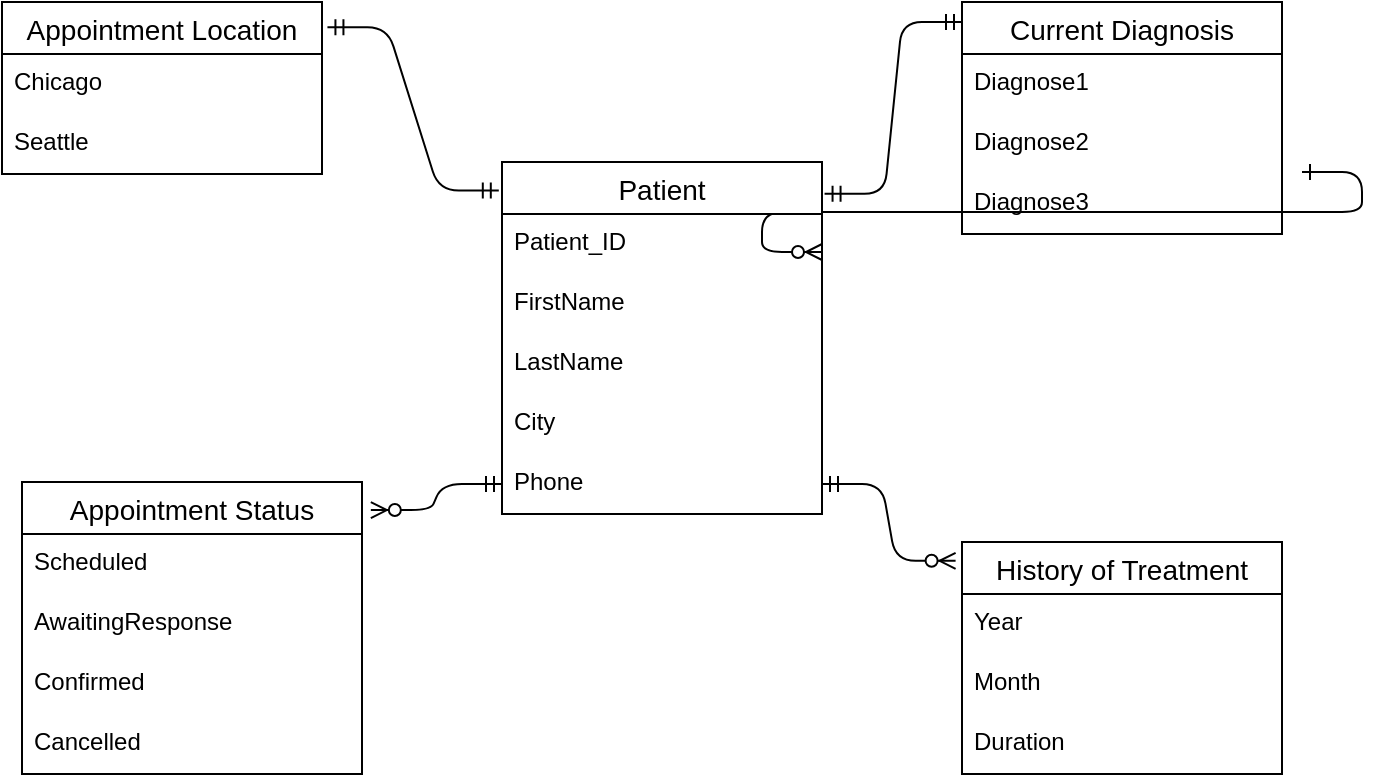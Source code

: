 <mxfile version="14.2.9" type="github">
  <diagram id="R2lEEEUBdFMjLlhIrx00" name="Page-1">
    <mxGraphModel dx="1038" dy="548" grid="1" gridSize="10" guides="1" tooltips="1" connect="1" arrows="1" fold="1" page="1" pageScale="1" pageWidth="850" pageHeight="1100" math="0" shadow="0" extFonts="Permanent Marker^https://fonts.googleapis.com/css?family=Permanent+Marker">
      <root>
        <mxCell id="0" />
        <mxCell id="1" parent="0" />
        <mxCell id="C-vyLk0tnHw3VtMMgP7b-12" value="" style="edgeStyle=entityRelationEdgeStyle;endArrow=ERzeroToMany;startArrow=ERone;endFill=1;startFill=0;" parent="1" target="C-vyLk0tnHw3VtMMgP7b-17" edge="1">
          <mxGeometry width="100" height="100" relative="1" as="geometry">
            <mxPoint x="700" y="165" as="sourcePoint" />
            <mxPoint x="460" y="205" as="targetPoint" />
          </mxGeometry>
        </mxCell>
        <mxCell id="UvURQzmRQDQaLvFGAEzl-23" value="Appointment Status" style="swimlane;fontStyle=0;childLayout=stackLayout;horizontal=1;startSize=26;horizontalStack=0;resizeParent=1;resizeParentMax=0;resizeLast=0;collapsible=1;marginBottom=0;align=center;fontSize=14;" vertex="1" parent="1">
          <mxGeometry x="60" y="320" width="170" height="146" as="geometry" />
        </mxCell>
        <mxCell id="UvURQzmRQDQaLvFGAEzl-25" value="Scheduled" style="text;strokeColor=none;fillColor=none;spacingLeft=4;spacingRight=4;overflow=hidden;rotatable=0;points=[[0,0.5],[1,0.5]];portConstraint=eastwest;fontSize=12;" vertex="1" parent="UvURQzmRQDQaLvFGAEzl-23">
          <mxGeometry y="26" width="170" height="30" as="geometry" />
        </mxCell>
        <mxCell id="UvURQzmRQDQaLvFGAEzl-26" value="AwaitingResponse" style="text;strokeColor=none;fillColor=none;spacingLeft=4;spacingRight=4;overflow=hidden;rotatable=0;points=[[0,0.5],[1,0.5]];portConstraint=eastwest;fontSize=12;" vertex="1" parent="UvURQzmRQDQaLvFGAEzl-23">
          <mxGeometry y="56" width="170" height="30" as="geometry" />
        </mxCell>
        <mxCell id="UvURQzmRQDQaLvFGAEzl-115" value="Confirmed" style="text;strokeColor=none;fillColor=none;spacingLeft=4;spacingRight=4;overflow=hidden;rotatable=0;points=[[0,0.5],[1,0.5]];portConstraint=eastwest;fontSize=12;" vertex="1" parent="UvURQzmRQDQaLvFGAEzl-23">
          <mxGeometry y="86" width="170" height="30" as="geometry" />
        </mxCell>
        <mxCell id="UvURQzmRQDQaLvFGAEzl-116" value="Cancelled" style="text;strokeColor=none;fillColor=none;spacingLeft=4;spacingRight=4;overflow=hidden;rotatable=0;points=[[0,0.5],[1,0.5]];portConstraint=eastwest;fontSize=12;" vertex="1" parent="UvURQzmRQDQaLvFGAEzl-23">
          <mxGeometry y="116" width="170" height="30" as="geometry" />
        </mxCell>
        <mxCell id="UvURQzmRQDQaLvFGAEzl-66" value="Appointment Location" style="swimlane;fontStyle=0;childLayout=stackLayout;horizontal=1;startSize=26;horizontalStack=0;resizeParent=1;resizeParentMax=0;resizeLast=0;collapsible=1;marginBottom=0;align=center;fontSize=14;" vertex="1" parent="1">
          <mxGeometry x="50" y="80" width="160" height="86" as="geometry" />
        </mxCell>
        <mxCell id="UvURQzmRQDQaLvFGAEzl-67" value="Chicago" style="text;strokeColor=none;fillColor=none;spacingLeft=4;spacingRight=4;overflow=hidden;rotatable=0;points=[[0,0.5],[1,0.5]];portConstraint=eastwest;fontSize=12;" vertex="1" parent="UvURQzmRQDQaLvFGAEzl-66">
          <mxGeometry y="26" width="160" height="30" as="geometry" />
        </mxCell>
        <mxCell id="UvURQzmRQDQaLvFGAEzl-68" value="Seattle" style="text;strokeColor=none;fillColor=none;spacingLeft=4;spacingRight=4;overflow=hidden;rotatable=0;points=[[0,0.5],[1,0.5]];portConstraint=eastwest;fontSize=12;" vertex="1" parent="UvURQzmRQDQaLvFGAEzl-66">
          <mxGeometry y="56" width="160" height="30" as="geometry" />
        </mxCell>
        <mxCell id="UvURQzmRQDQaLvFGAEzl-70" value="Patient" style="swimlane;fontStyle=0;childLayout=stackLayout;horizontal=1;startSize=26;horizontalStack=0;resizeParent=1;resizeParentMax=0;resizeLast=0;collapsible=1;marginBottom=0;align=center;fontSize=14;" vertex="1" parent="1">
          <mxGeometry x="300" y="160" width="160" height="176" as="geometry" />
        </mxCell>
        <mxCell id="UvURQzmRQDQaLvFGAEzl-71" value="Patient_ID" style="text;strokeColor=none;fillColor=none;spacingLeft=4;spacingRight=4;overflow=hidden;rotatable=0;points=[[0,0.5],[1,0.5]];portConstraint=eastwest;fontSize=12;" vertex="1" parent="UvURQzmRQDQaLvFGAEzl-70">
          <mxGeometry y="26" width="160" height="30" as="geometry" />
        </mxCell>
        <mxCell id="UvURQzmRQDQaLvFGAEzl-72" value="FirstName" style="text;strokeColor=none;fillColor=none;spacingLeft=4;spacingRight=4;overflow=hidden;rotatable=0;points=[[0,0.5],[1,0.5]];portConstraint=eastwest;fontSize=12;" vertex="1" parent="UvURQzmRQDQaLvFGAEzl-70">
          <mxGeometry y="56" width="160" height="30" as="geometry" />
        </mxCell>
        <mxCell id="UvURQzmRQDQaLvFGAEzl-73" value="LastName" style="text;strokeColor=none;fillColor=none;spacingLeft=4;spacingRight=4;overflow=hidden;rotatable=0;points=[[0,0.5],[1,0.5]];portConstraint=eastwest;fontSize=12;" vertex="1" parent="UvURQzmRQDQaLvFGAEzl-70">
          <mxGeometry y="86" width="160" height="30" as="geometry" />
        </mxCell>
        <mxCell id="UvURQzmRQDQaLvFGAEzl-91" value="City" style="text;strokeColor=none;fillColor=none;spacingLeft=4;spacingRight=4;overflow=hidden;rotatable=0;points=[[0,0.5],[1,0.5]];portConstraint=eastwest;fontSize=12;" vertex="1" parent="UvURQzmRQDQaLvFGAEzl-70">
          <mxGeometry y="116" width="160" height="30" as="geometry" />
        </mxCell>
        <mxCell id="UvURQzmRQDQaLvFGAEzl-92" value="Phone" style="text;strokeColor=none;fillColor=none;spacingLeft=4;spacingRight=4;overflow=hidden;rotatable=0;points=[[0,0.5],[1,0.5]];portConstraint=eastwest;fontSize=12;" vertex="1" parent="UvURQzmRQDQaLvFGAEzl-70">
          <mxGeometry y="146" width="160" height="30" as="geometry" />
        </mxCell>
        <mxCell id="UvURQzmRQDQaLvFGAEzl-74" value="Current Diagnosis" style="swimlane;fontStyle=0;childLayout=stackLayout;horizontal=1;startSize=26;horizontalStack=0;resizeParent=1;resizeParentMax=0;resizeLast=0;collapsible=1;marginBottom=0;align=center;fontSize=14;" vertex="1" parent="1">
          <mxGeometry x="530" y="80" width="160" height="116" as="geometry" />
        </mxCell>
        <mxCell id="UvURQzmRQDQaLvFGAEzl-75" value="Diagnose1" style="text;strokeColor=none;fillColor=none;spacingLeft=4;spacingRight=4;overflow=hidden;rotatable=0;points=[[0,0.5],[1,0.5]];portConstraint=eastwest;fontSize=12;" vertex="1" parent="UvURQzmRQDQaLvFGAEzl-74">
          <mxGeometry y="26" width="160" height="30" as="geometry" />
        </mxCell>
        <mxCell id="UvURQzmRQDQaLvFGAEzl-109" value="Diagnose2" style="text;strokeColor=none;fillColor=none;spacingLeft=4;spacingRight=4;overflow=hidden;rotatable=0;points=[[0,0.5],[1,0.5]];portConstraint=eastwest;fontSize=12;" vertex="1" parent="UvURQzmRQDQaLvFGAEzl-74">
          <mxGeometry y="56" width="160" height="30" as="geometry" />
        </mxCell>
        <mxCell id="UvURQzmRQDQaLvFGAEzl-110" value="Diagnose3" style="text;strokeColor=none;fillColor=none;spacingLeft=4;spacingRight=4;overflow=hidden;rotatable=0;points=[[0,0.5],[1,0.5]];portConstraint=eastwest;fontSize=12;" vertex="1" parent="UvURQzmRQDQaLvFGAEzl-74">
          <mxGeometry y="86" width="160" height="30" as="geometry" />
        </mxCell>
        <mxCell id="UvURQzmRQDQaLvFGAEzl-117" value="History of Treatment" style="swimlane;fontStyle=0;childLayout=stackLayout;horizontal=1;startSize=26;horizontalStack=0;resizeParent=1;resizeParentMax=0;resizeLast=0;collapsible=1;marginBottom=0;align=center;fontSize=14;" vertex="1" parent="1">
          <mxGeometry x="530" y="350" width="160" height="116" as="geometry" />
        </mxCell>
        <mxCell id="UvURQzmRQDQaLvFGAEzl-118" value="Year" style="text;strokeColor=none;fillColor=none;spacingLeft=4;spacingRight=4;overflow=hidden;rotatable=0;points=[[0,0.5],[1,0.5]];portConstraint=eastwest;fontSize=12;" vertex="1" parent="UvURQzmRQDQaLvFGAEzl-117">
          <mxGeometry y="26" width="160" height="30" as="geometry" />
        </mxCell>
        <mxCell id="UvURQzmRQDQaLvFGAEzl-119" value="Month" style="text;strokeColor=none;fillColor=none;spacingLeft=4;spacingRight=4;overflow=hidden;rotatable=0;points=[[0,0.5],[1,0.5]];portConstraint=eastwest;fontSize=12;" vertex="1" parent="UvURQzmRQDQaLvFGAEzl-117">
          <mxGeometry y="56" width="160" height="30" as="geometry" />
        </mxCell>
        <mxCell id="UvURQzmRQDQaLvFGAEzl-120" value="Duration" style="text;strokeColor=none;fillColor=none;spacingLeft=4;spacingRight=4;overflow=hidden;rotatable=0;points=[[0,0.5],[1,0.5]];portConstraint=eastwest;fontSize=12;" vertex="1" parent="UvURQzmRQDQaLvFGAEzl-117">
          <mxGeometry y="86" width="160" height="30" as="geometry" />
        </mxCell>
        <mxCell id="UvURQzmRQDQaLvFGAEzl-129" value="" style="edgeStyle=entityRelationEdgeStyle;fontSize=12;html=1;endArrow=ERmandOne;startArrow=ERmandOne;exitX=1.017;exitY=0.147;exitDx=0;exitDy=0;exitPerimeter=0;entryX=-0.01;entryY=0.081;entryDx=0;entryDy=0;entryPerimeter=0;" edge="1" parent="1" source="UvURQzmRQDQaLvFGAEzl-66" target="UvURQzmRQDQaLvFGAEzl-70">
          <mxGeometry width="100" height="100" relative="1" as="geometry">
            <mxPoint x="200" y="150" as="sourcePoint" />
            <mxPoint x="300" y="50" as="targetPoint" />
          </mxGeometry>
        </mxCell>
        <mxCell id="UvURQzmRQDQaLvFGAEzl-137" value="" style="edgeStyle=entityRelationEdgeStyle;fontSize=12;html=1;endArrow=ERmandOne;startArrow=ERmandOne;entryX=0;entryY=0.086;entryDx=0;entryDy=0;entryPerimeter=0;exitX=1.008;exitY=0.09;exitDx=0;exitDy=0;exitPerimeter=0;" edge="1" parent="1" source="UvURQzmRQDQaLvFGAEzl-70" target="UvURQzmRQDQaLvFGAEzl-74">
          <mxGeometry width="100" height="100" relative="1" as="geometry">
            <mxPoint x="380" y="290" as="sourcePoint" />
            <mxPoint x="480" y="190" as="targetPoint" />
          </mxGeometry>
        </mxCell>
        <mxCell id="UvURQzmRQDQaLvFGAEzl-138" value="" style="edgeStyle=entityRelationEdgeStyle;fontSize=12;html=1;endArrow=ERzeroToMany;startArrow=ERmandOne;entryX=-0.02;entryY=0.081;entryDx=0;entryDy=0;entryPerimeter=0;exitX=1;exitY=0.5;exitDx=0;exitDy=0;" edge="1" parent="1" source="UvURQzmRQDQaLvFGAEzl-92" target="UvURQzmRQDQaLvFGAEzl-117">
          <mxGeometry width="100" height="100" relative="1" as="geometry">
            <mxPoint x="380" y="290" as="sourcePoint" />
            <mxPoint x="480" y="190" as="targetPoint" />
          </mxGeometry>
        </mxCell>
        <mxCell id="UvURQzmRQDQaLvFGAEzl-139" value="" style="edgeStyle=entityRelationEdgeStyle;fontSize=12;html=1;endArrow=ERzeroToMany;startArrow=ERmandOne;entryX=1.026;entryY=0.096;entryDx=0;entryDy=0;entryPerimeter=0;exitX=0;exitY=0.5;exitDx=0;exitDy=0;" edge="1" parent="1" source="UvURQzmRQDQaLvFGAEzl-92" target="UvURQzmRQDQaLvFGAEzl-23">
          <mxGeometry width="100" height="100" relative="1" as="geometry">
            <mxPoint x="340" y="220" as="sourcePoint" />
            <mxPoint x="290" y="310" as="targetPoint" />
          </mxGeometry>
        </mxCell>
      </root>
    </mxGraphModel>
  </diagram>
</mxfile>
